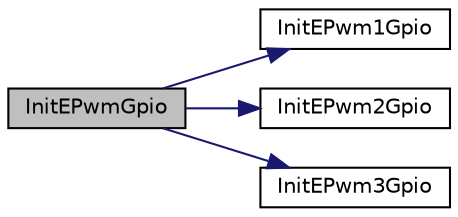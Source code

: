 digraph "InitEPwmGpio"
{
  edge [fontname="Helvetica",fontsize="10",labelfontname="Helvetica",labelfontsize="10"];
  node [fontname="Helvetica",fontsize="10",shape=record];
  rankdir="LR";
  Node1 [label="InitEPwmGpio",height=0.2,width=0.4,color="black", fillcolor="grey75", style="filled", fontcolor="black"];
  Node1 -> Node2 [color="midnightblue",fontsize="10",style="solid",fontname="Helvetica"];
  Node2 [label="InitEPwm1Gpio",height=0.2,width=0.4,color="black", fillcolor="white", style="filled",URL="$_d_s_p2833x___e_pwm_8c.html#a5e575b9a8e1596354331e182bf282c22"];
  Node1 -> Node3 [color="midnightblue",fontsize="10",style="solid",fontname="Helvetica"];
  Node3 [label="InitEPwm2Gpio",height=0.2,width=0.4,color="black", fillcolor="white", style="filled",URL="$_d_s_p2833x___e_pwm_8c.html#a7579c9aceea08040c53f890db92da8b6"];
  Node1 -> Node4 [color="midnightblue",fontsize="10",style="solid",fontname="Helvetica"];
  Node4 [label="InitEPwm3Gpio",height=0.2,width=0.4,color="black", fillcolor="white", style="filled",URL="$_d_s_p2833x___e_pwm_8c.html#a206168f6d25b1025e7483d47ebc0499b"];
}
